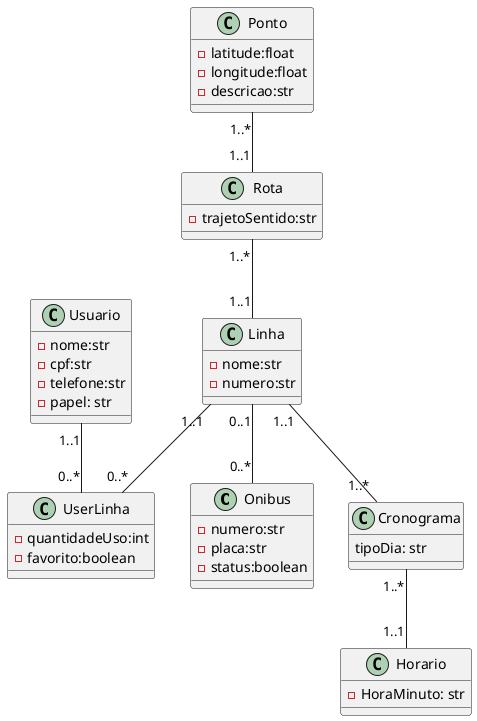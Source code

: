 @startuml mybus
class Onibus{
    -numero:str
    -placa:str
    -status:boolean
}
class Usuario{
    -nome:str
    -cpf:str
    -telefone:str
    -papel: str

}
class Linha{
    -nome:str
    -numero:str
}
class Rota{
    -trajetoSentido:str
}


class Ponto{
    -latitude:float
    -longitude:float
    -descricao:str

}

class Cronograma{
    tipoDia: str
}

class UserLinha{
    -quantidadeUso:int
    -favorito:boolean
}

class Horario {
    -HoraMinuto: str

}

Linha "0..1" -- "0..*" Onibus
Rota "1..*" -- "1..1"Linha
Ponto "1..*" -- "1..1" Rota
Linha "1..1" -- "1..*" Cronograma
Cronograma "1..*" -- "1..1"Horario
Usuario "1..1" -- "0..*"UserLinha
Linha "1..1" -- "0..*" UserLinha





@enduml